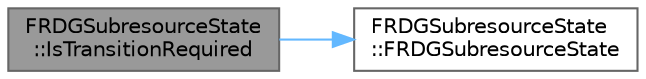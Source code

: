 digraph "FRDGSubresourceState::IsTransitionRequired"
{
 // INTERACTIVE_SVG=YES
 // LATEX_PDF_SIZE
  bgcolor="transparent";
  edge [fontname=Helvetica,fontsize=10,labelfontname=Helvetica,labelfontsize=10];
  node [fontname=Helvetica,fontsize=10,shape=box,height=0.2,width=0.4];
  rankdir="LR";
  Node1 [id="Node000001",label="FRDGSubresourceState\l::IsTransitionRequired",height=0.2,width=0.4,color="gray40", fillcolor="grey60", style="filled", fontcolor="black",tooltip="Given a before and after state, returns whether a resource barrier is required."];
  Node1 -> Node2 [id="edge1_Node000001_Node000002",color="steelblue1",style="solid",tooltip=" "];
  Node2 [id="Node000002",label="FRDGSubresourceState\l::FRDGSubresourceState",height=0.2,width=0.4,color="grey40", fillcolor="white", style="filled",URL="$d1/dbf/structFRDGSubresourceState.html#a3cff2096f3520de585667e3787a97981",tooltip=" "];
}
